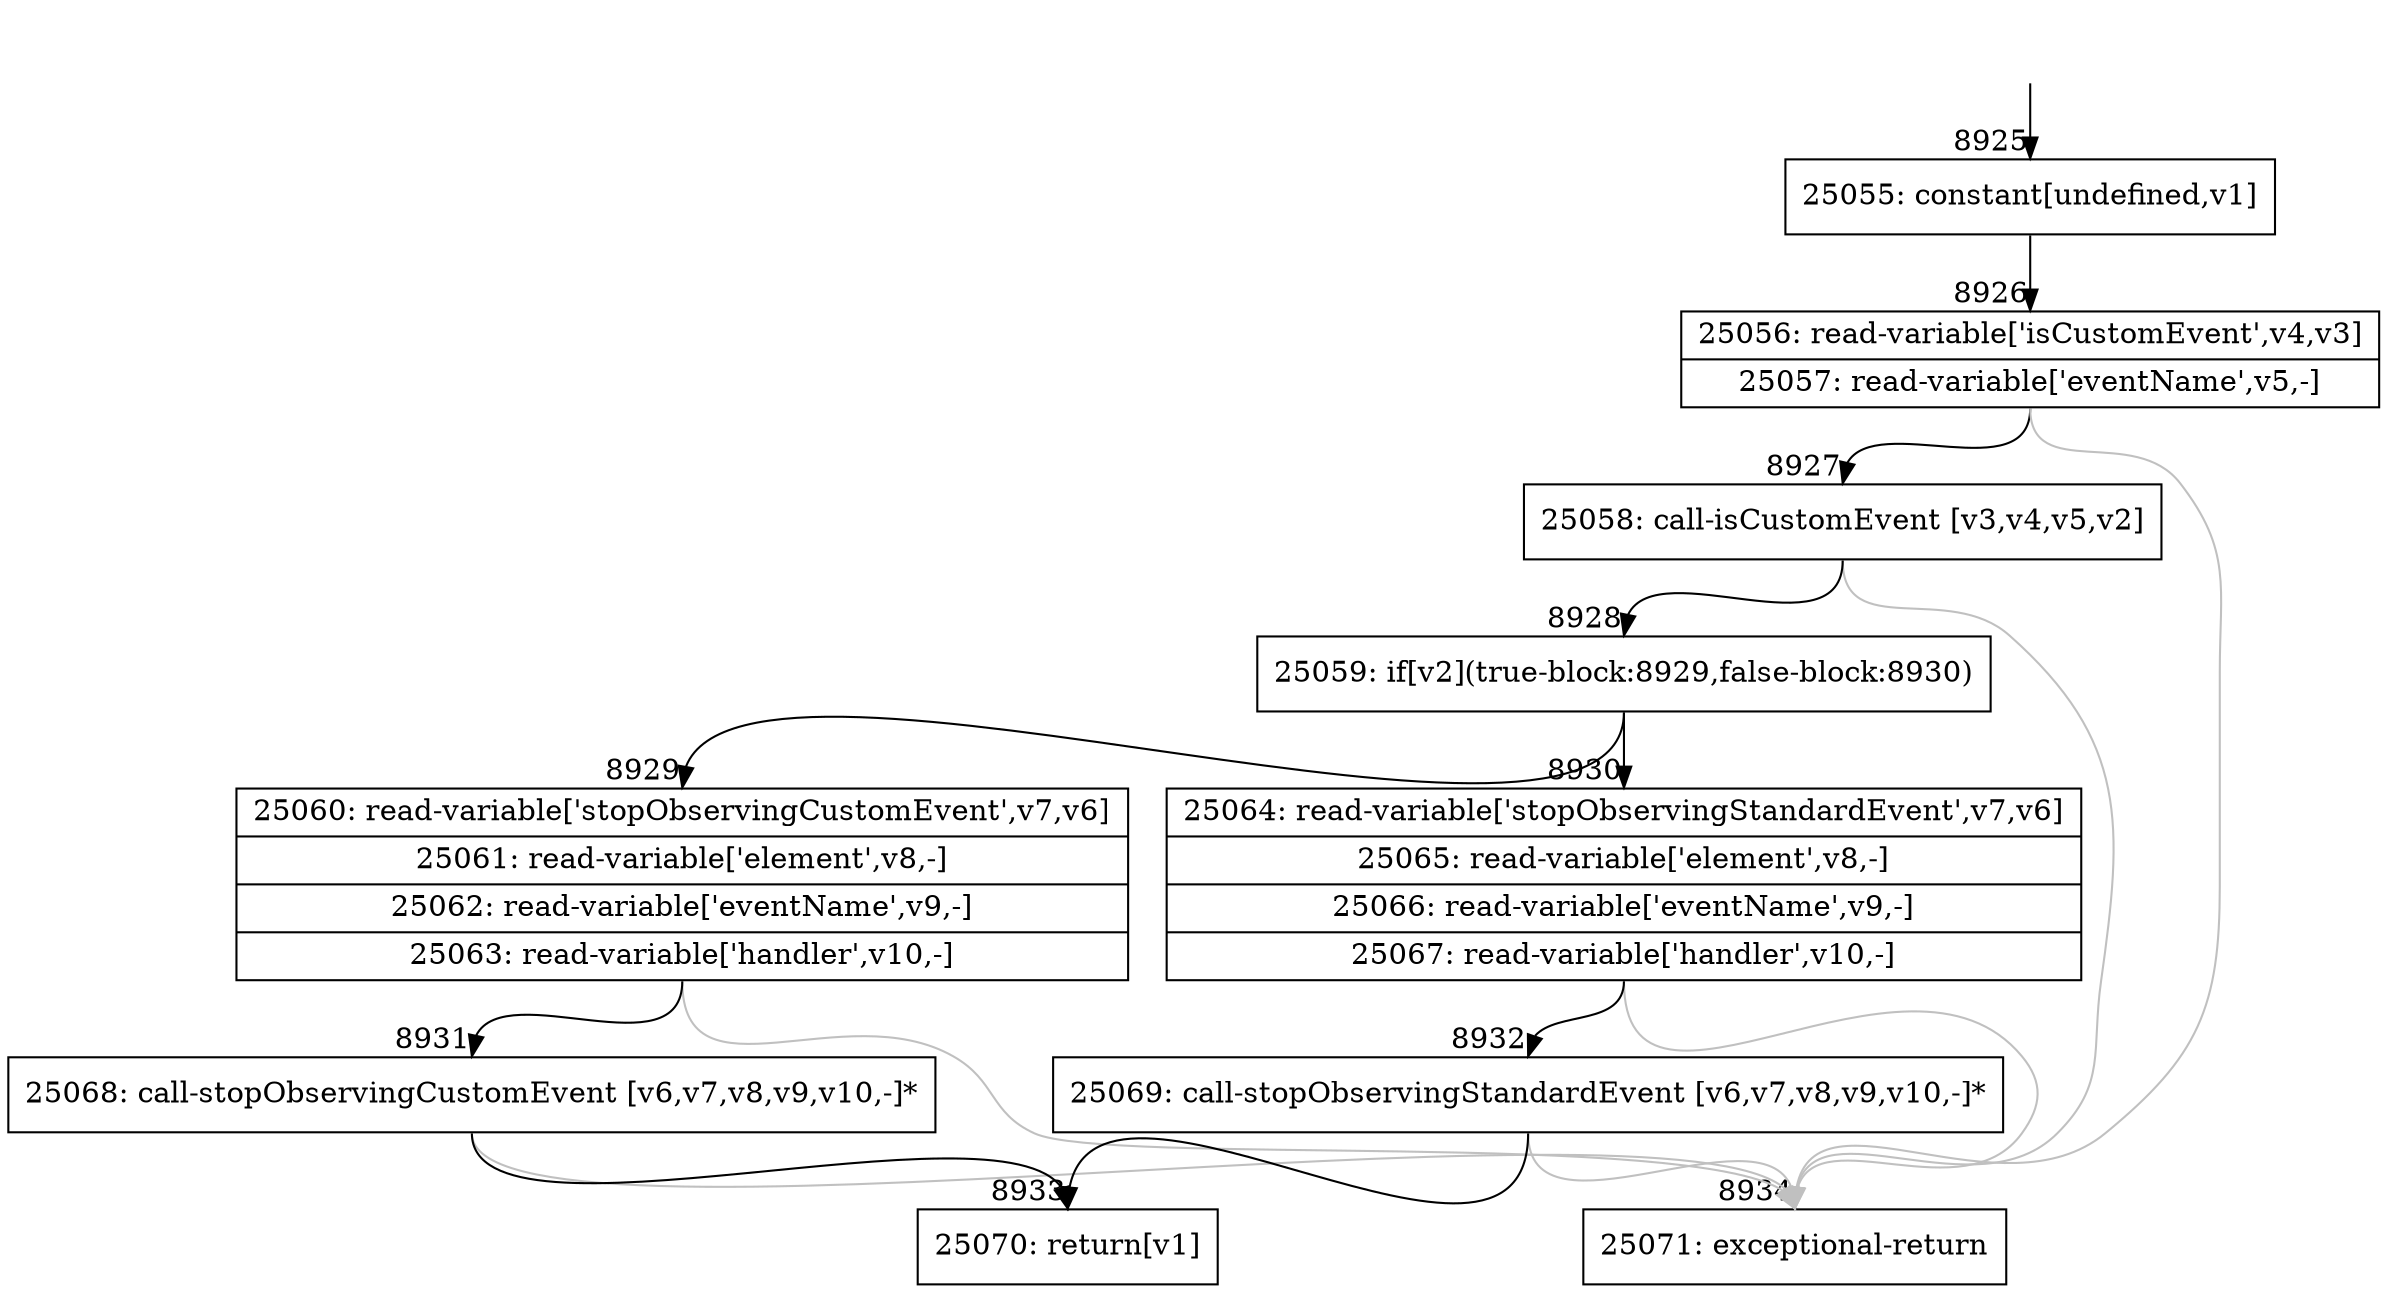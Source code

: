 digraph {
rankdir="TD"
BB_entry677[shape=none,label=""];
BB_entry677 -> BB8925 [tailport=s, headport=n, headlabel="    8925"]
BB8925 [shape=record label="{25055: constant[undefined,v1]}" ] 
BB8925 -> BB8926 [tailport=s, headport=n, headlabel="      8926"]
BB8926 [shape=record label="{25056: read-variable['isCustomEvent',v4,v3]|25057: read-variable['eventName',v5,-]}" ] 
BB8926 -> BB8927 [tailport=s, headport=n, headlabel="      8927"]
BB8926 -> BB8934 [tailport=s, headport=n, color=gray, headlabel="      8934"]
BB8927 [shape=record label="{25058: call-isCustomEvent [v3,v4,v5,v2]}" ] 
BB8927 -> BB8928 [tailport=s, headport=n, headlabel="      8928"]
BB8927 -> BB8934 [tailport=s, headport=n, color=gray]
BB8928 [shape=record label="{25059: if[v2](true-block:8929,false-block:8930)}" ] 
BB8928 -> BB8929 [tailport=s, headport=n, headlabel="      8929"]
BB8928 -> BB8930 [tailport=s, headport=n, headlabel="      8930"]
BB8929 [shape=record label="{25060: read-variable['stopObservingCustomEvent',v7,v6]|25061: read-variable['element',v8,-]|25062: read-variable['eventName',v9,-]|25063: read-variable['handler',v10,-]}" ] 
BB8929 -> BB8931 [tailport=s, headport=n, headlabel="      8931"]
BB8929 -> BB8934 [tailport=s, headport=n, color=gray]
BB8930 [shape=record label="{25064: read-variable['stopObservingStandardEvent',v7,v6]|25065: read-variable['element',v8,-]|25066: read-variable['eventName',v9,-]|25067: read-variable['handler',v10,-]}" ] 
BB8930 -> BB8932 [tailport=s, headport=n, headlabel="      8932"]
BB8930 -> BB8934 [tailport=s, headport=n, color=gray]
BB8931 [shape=record label="{25068: call-stopObservingCustomEvent [v6,v7,v8,v9,v10,-]*}" ] 
BB8931 -> BB8933 [tailport=s, headport=n, headlabel="      8933"]
BB8931 -> BB8934 [tailport=s, headport=n, color=gray]
BB8932 [shape=record label="{25069: call-stopObservingStandardEvent [v6,v7,v8,v9,v10,-]*}" ] 
BB8932 -> BB8933 [tailport=s, headport=n]
BB8932 -> BB8934 [tailport=s, headport=n, color=gray]
BB8933 [shape=record label="{25070: return[v1]}" ] 
BB8934 [shape=record label="{25071: exceptional-return}" ] 
//#$~ 7038
}
